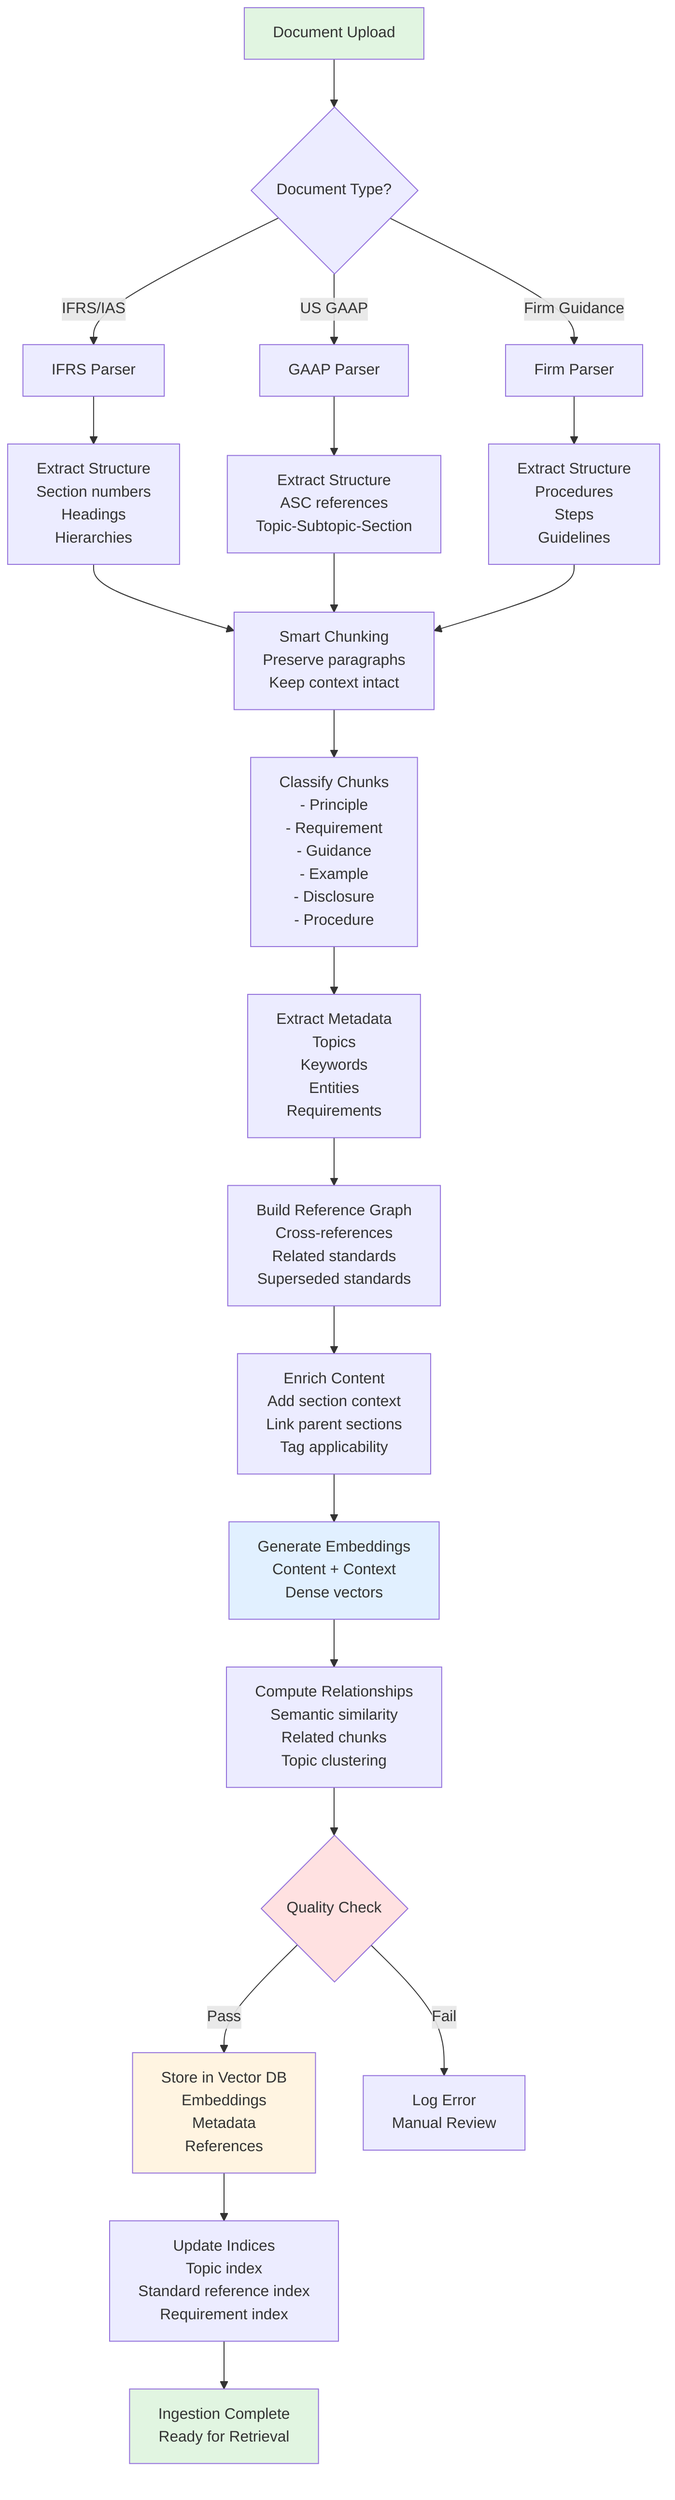 graph TB
    Start[Document Upload] --> Classify{Document Type?}

    Classify -->|IFRS/IAS| ParseIFRS[IFRS Parser]
    Classify -->|US GAAP| ParseGAAP[GAAP Parser]
    Classify -->|Firm Guidance| ParseFirm[Firm Parser]

    ParseIFRS --> Structure1[Extract Structure<br/>Section numbers<br/>Headings<br/>Hierarchies]
    ParseGAAP --> Structure2[Extract Structure<br/>ASC references<br/>Topic-Subtopic-Section]
    ParseFirm --> Structure3[Extract Structure<br/>Procedures<br/>Steps<br/>Guidelines]

    Structure1 --> Chunk1[Smart Chunking<br/>Preserve paragraphs<br/>Keep context intact]
    Structure2 --> Chunk1
    Structure3 --> Chunk1

    Chunk1 --> Classify2[Classify Chunks<br/>- Principle<br/>- Requirement<br/>- Guidance<br/>- Example<br/>- Disclosure<br/>- Procedure]

    Classify2 --> Extract[Extract Metadata<br/>Topics<br/>Keywords<br/>Entities<br/>Requirements]

    Extract --> References[Build Reference Graph<br/>Cross-references<br/>Related standards<br/>Superseded standards]

    References --> Enrich[Enrich Content<br/>Add section context<br/>Link parent sections<br/>Tag applicability]

    Enrich --> Embed[Generate Embeddings<br/>Content + Context<br/>Dense vectors]

    Embed --> Semantic[Compute Relationships<br/>Semantic similarity<br/>Related chunks<br/>Topic clustering]

    Semantic --> Quality{Quality Check}

    Quality -->|Pass| Store[Store in Vector DB<br/>Embeddings<br/>Metadata<br/>References]
    Quality -->|Fail| Error[Log Error<br/>Manual Review]

    Store --> Index[Update Indices<br/>Topic index<br/>Standard reference index<br/>Requirement index]

    Index --> Complete[Ingestion Complete<br/>Ready for Retrieval]

    style Start fill:#e1f5e1
    style Complete fill:#e1f5e1
    style Store fill:#fff4e1
    style Embed fill:#e1f0ff
    style Quality fill:#ffe1e1